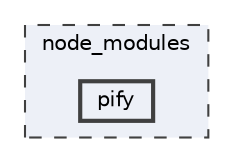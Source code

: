 digraph "node_modules/pify"
{
 // LATEX_PDF_SIZE
  bgcolor="transparent";
  edge [fontname=Helvetica,fontsize=10,labelfontname=Helvetica,labelfontsize=10];
  node [fontname=Helvetica,fontsize=10,shape=box,height=0.2,width=0.4];
  compound=true
  subgraph clusterdir_acd06b18086a0dd2ae699b1e0b775be8 {
    graph [ bgcolor="#edf0f7", pencolor="grey25", label="node_modules", fontname=Helvetica,fontsize=10 style="filled,dashed", URL="dir_acd06b18086a0dd2ae699b1e0b775be8.html",tooltip=""]
  dir_0ccb049dcac465db6770b07ee5c1399e [label="pify", fillcolor="#edf0f7", color="grey25", style="filled,bold", URL="dir_0ccb049dcac465db6770b07ee5c1399e.html",tooltip=""];
  }
}
